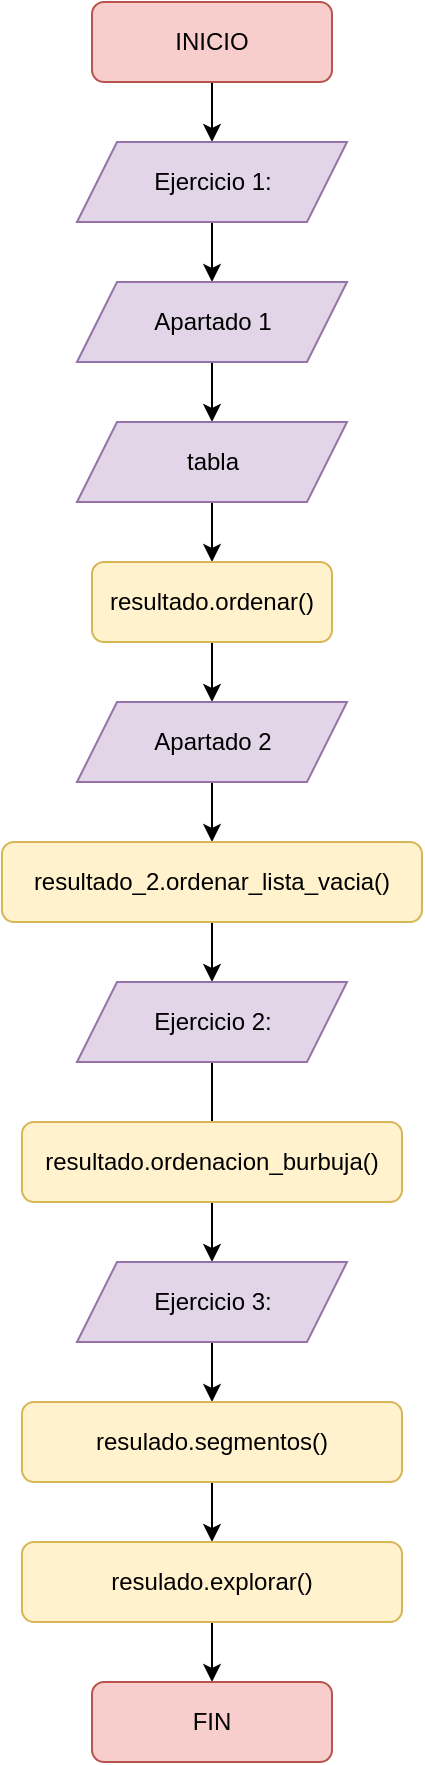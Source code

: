 <mxfile version="16.6.6" type="github">
  <diagram id="C5RBs43oDa-KdzZeNtuy" name="Page-1">
    <mxGraphModel dx="782" dy="436" grid="1" gridSize="10" guides="1" tooltips="1" connect="1" arrows="1" fold="1" page="1" pageScale="1" pageWidth="827" pageHeight="1169" math="0" shadow="0">
      <root>
        <mxCell id="WIyWlLk6GJQsqaUBKTNV-0" />
        <mxCell id="WIyWlLk6GJQsqaUBKTNV-1" parent="WIyWlLk6GJQsqaUBKTNV-0" />
        <mxCell id="mF7ugIjlvZ4SNHsndyJy-25" style="edgeStyle=orthogonalEdgeStyle;rounded=0;orthogonalLoop=1;jettySize=auto;html=1;exitX=0.5;exitY=1;exitDx=0;exitDy=0;entryX=0.5;entryY=0;entryDx=0;entryDy=0;" edge="1" parent="WIyWlLk6GJQsqaUBKTNV-1" source="mF7ugIjlvZ4SNHsndyJy-5" target="mF7ugIjlvZ4SNHsndyJy-10">
          <mxGeometry relative="1" as="geometry" />
        </mxCell>
        <mxCell id="mF7ugIjlvZ4SNHsndyJy-5" value="INICIO" style="rounded=1;whiteSpace=wrap;html=1;fontSize=12;glass=0;strokeWidth=1;shadow=0;fillColor=#f8cecc;strokeColor=#b85450;" vertex="1" parent="WIyWlLk6GJQsqaUBKTNV-1">
          <mxGeometry x="160" y="80" width="120" height="40" as="geometry" />
        </mxCell>
        <mxCell id="mF7ugIjlvZ4SNHsndyJy-26" style="edgeStyle=orthogonalEdgeStyle;rounded=0;orthogonalLoop=1;jettySize=auto;html=1;exitX=0.5;exitY=1;exitDx=0;exitDy=0;entryX=0.5;entryY=0;entryDx=0;entryDy=0;" edge="1" parent="WIyWlLk6GJQsqaUBKTNV-1" source="mF7ugIjlvZ4SNHsndyJy-10" target="mF7ugIjlvZ4SNHsndyJy-13">
          <mxGeometry relative="1" as="geometry" />
        </mxCell>
        <mxCell id="mF7ugIjlvZ4SNHsndyJy-10" value="Ejercicio 1:" style="shape=parallelogram;perimeter=parallelogramPerimeter;whiteSpace=wrap;html=1;fixedSize=1;fillColor=#e1d5e7;strokeColor=#9673a6;" vertex="1" parent="WIyWlLk6GJQsqaUBKTNV-1">
          <mxGeometry x="152.5" y="150" width="135" height="40" as="geometry" />
        </mxCell>
        <mxCell id="mF7ugIjlvZ4SNHsndyJy-27" style="edgeStyle=orthogonalEdgeStyle;rounded=0;orthogonalLoop=1;jettySize=auto;html=1;exitX=0.5;exitY=1;exitDx=0;exitDy=0;entryX=0.5;entryY=0;entryDx=0;entryDy=0;" edge="1" parent="WIyWlLk6GJQsqaUBKTNV-1" source="mF7ugIjlvZ4SNHsndyJy-13" target="mF7ugIjlvZ4SNHsndyJy-14">
          <mxGeometry relative="1" as="geometry" />
        </mxCell>
        <mxCell id="mF7ugIjlvZ4SNHsndyJy-13" value="Apartado 1" style="shape=parallelogram;perimeter=parallelogramPerimeter;whiteSpace=wrap;html=1;fixedSize=1;fillColor=#e1d5e7;strokeColor=#9673a6;" vertex="1" parent="WIyWlLk6GJQsqaUBKTNV-1">
          <mxGeometry x="152.5" y="220" width="135" height="40" as="geometry" />
        </mxCell>
        <mxCell id="mF7ugIjlvZ4SNHsndyJy-28" style="edgeStyle=orthogonalEdgeStyle;rounded=0;orthogonalLoop=1;jettySize=auto;html=1;exitX=0.5;exitY=1;exitDx=0;exitDy=0;entryX=0.5;entryY=0;entryDx=0;entryDy=0;" edge="1" parent="WIyWlLk6GJQsqaUBKTNV-1" source="mF7ugIjlvZ4SNHsndyJy-14" target="mF7ugIjlvZ4SNHsndyJy-16">
          <mxGeometry relative="1" as="geometry" />
        </mxCell>
        <mxCell id="mF7ugIjlvZ4SNHsndyJy-14" value="tabla" style="shape=parallelogram;perimeter=parallelogramPerimeter;whiteSpace=wrap;html=1;fixedSize=1;fillColor=#e1d5e7;strokeColor=#9673a6;" vertex="1" parent="WIyWlLk6GJQsqaUBKTNV-1">
          <mxGeometry x="152.5" y="290" width="135" height="40" as="geometry" />
        </mxCell>
        <mxCell id="mF7ugIjlvZ4SNHsndyJy-29" style="edgeStyle=orthogonalEdgeStyle;rounded=0;orthogonalLoop=1;jettySize=auto;html=1;exitX=0.5;exitY=1;exitDx=0;exitDy=0;entryX=0.5;entryY=0;entryDx=0;entryDy=0;" edge="1" parent="WIyWlLk6GJQsqaUBKTNV-1" source="mF7ugIjlvZ4SNHsndyJy-16" target="mF7ugIjlvZ4SNHsndyJy-17">
          <mxGeometry relative="1" as="geometry" />
        </mxCell>
        <mxCell id="mF7ugIjlvZ4SNHsndyJy-16" value="resultado.ordenar()" style="rounded=1;whiteSpace=wrap;html=1;fontSize=12;glass=0;strokeWidth=1;shadow=0;fillColor=#fff2cc;strokeColor=#d6b656;" vertex="1" parent="WIyWlLk6GJQsqaUBKTNV-1">
          <mxGeometry x="160" y="360" width="120" height="40" as="geometry" />
        </mxCell>
        <mxCell id="mF7ugIjlvZ4SNHsndyJy-30" style="edgeStyle=orthogonalEdgeStyle;rounded=0;orthogonalLoop=1;jettySize=auto;html=1;exitX=0.5;exitY=1;exitDx=0;exitDy=0;entryX=0.5;entryY=0;entryDx=0;entryDy=0;" edge="1" parent="WIyWlLk6GJQsqaUBKTNV-1" source="mF7ugIjlvZ4SNHsndyJy-17" target="mF7ugIjlvZ4SNHsndyJy-18">
          <mxGeometry relative="1" as="geometry" />
        </mxCell>
        <mxCell id="mF7ugIjlvZ4SNHsndyJy-17" value="Apartado 2" style="shape=parallelogram;perimeter=parallelogramPerimeter;whiteSpace=wrap;html=1;fixedSize=1;fillColor=#e1d5e7;strokeColor=#9673a6;" vertex="1" parent="WIyWlLk6GJQsqaUBKTNV-1">
          <mxGeometry x="152.5" y="430" width="135" height="40" as="geometry" />
        </mxCell>
        <mxCell id="mF7ugIjlvZ4SNHsndyJy-31" style="edgeStyle=orthogonalEdgeStyle;rounded=0;orthogonalLoop=1;jettySize=auto;html=1;exitX=0.5;exitY=1;exitDx=0;exitDy=0;entryX=0.5;entryY=0;entryDx=0;entryDy=0;" edge="1" parent="WIyWlLk6GJQsqaUBKTNV-1" source="mF7ugIjlvZ4SNHsndyJy-18" target="mF7ugIjlvZ4SNHsndyJy-19">
          <mxGeometry relative="1" as="geometry" />
        </mxCell>
        <mxCell id="mF7ugIjlvZ4SNHsndyJy-18" value="resultado_2.ordenar_lista_vacia()" style="rounded=1;whiteSpace=wrap;html=1;fontSize=12;glass=0;strokeWidth=1;shadow=0;fillColor=#fff2cc;strokeColor=#d6b656;" vertex="1" parent="WIyWlLk6GJQsqaUBKTNV-1">
          <mxGeometry x="115" y="500" width="210" height="40" as="geometry" />
        </mxCell>
        <mxCell id="mF7ugIjlvZ4SNHsndyJy-32" style="edgeStyle=orthogonalEdgeStyle;rounded=0;orthogonalLoop=1;jettySize=auto;html=1;exitX=0.5;exitY=1;exitDx=0;exitDy=0;" edge="1" parent="WIyWlLk6GJQsqaUBKTNV-1" source="mF7ugIjlvZ4SNHsndyJy-19">
          <mxGeometry relative="1" as="geometry">
            <mxPoint x="220" y="650" as="targetPoint" />
          </mxGeometry>
        </mxCell>
        <mxCell id="mF7ugIjlvZ4SNHsndyJy-19" value="Ejercicio 2:" style="shape=parallelogram;perimeter=parallelogramPerimeter;whiteSpace=wrap;html=1;fixedSize=1;fillColor=#e1d5e7;strokeColor=#9673a6;" vertex="1" parent="WIyWlLk6GJQsqaUBKTNV-1">
          <mxGeometry x="152.5" y="570" width="135" height="40" as="geometry" />
        </mxCell>
        <mxCell id="mF7ugIjlvZ4SNHsndyJy-33" style="edgeStyle=orthogonalEdgeStyle;rounded=0;orthogonalLoop=1;jettySize=auto;html=1;exitX=0.5;exitY=1;exitDx=0;exitDy=0;entryX=0.5;entryY=0;entryDx=0;entryDy=0;" edge="1" parent="WIyWlLk6GJQsqaUBKTNV-1" source="mF7ugIjlvZ4SNHsndyJy-20" target="mF7ugIjlvZ4SNHsndyJy-21">
          <mxGeometry relative="1" as="geometry" />
        </mxCell>
        <mxCell id="mF7ugIjlvZ4SNHsndyJy-20" value="resultado.ordenacion_burbuja()" style="rounded=1;whiteSpace=wrap;html=1;fontSize=12;glass=0;strokeWidth=1;shadow=0;fillColor=#fff2cc;strokeColor=#d6b656;" vertex="1" parent="WIyWlLk6GJQsqaUBKTNV-1">
          <mxGeometry x="125" y="640" width="190" height="40" as="geometry" />
        </mxCell>
        <mxCell id="mF7ugIjlvZ4SNHsndyJy-34" style="edgeStyle=orthogonalEdgeStyle;rounded=0;orthogonalLoop=1;jettySize=auto;html=1;exitX=0.5;exitY=1;exitDx=0;exitDy=0;" edge="1" parent="WIyWlLk6GJQsqaUBKTNV-1" source="mF7ugIjlvZ4SNHsndyJy-21" target="mF7ugIjlvZ4SNHsndyJy-22">
          <mxGeometry relative="1" as="geometry" />
        </mxCell>
        <mxCell id="mF7ugIjlvZ4SNHsndyJy-21" value="Ejercicio 3:" style="shape=parallelogram;perimeter=parallelogramPerimeter;whiteSpace=wrap;html=1;fixedSize=1;fillColor=#e1d5e7;strokeColor=#9673a6;" vertex="1" parent="WIyWlLk6GJQsqaUBKTNV-1">
          <mxGeometry x="152.5" y="710" width="135" height="40" as="geometry" />
        </mxCell>
        <mxCell id="mF7ugIjlvZ4SNHsndyJy-35" style="edgeStyle=orthogonalEdgeStyle;rounded=0;orthogonalLoop=1;jettySize=auto;html=1;exitX=0.5;exitY=1;exitDx=0;exitDy=0;entryX=0.5;entryY=0;entryDx=0;entryDy=0;" edge="1" parent="WIyWlLk6GJQsqaUBKTNV-1" source="mF7ugIjlvZ4SNHsndyJy-22" target="mF7ugIjlvZ4SNHsndyJy-24">
          <mxGeometry relative="1" as="geometry" />
        </mxCell>
        <mxCell id="mF7ugIjlvZ4SNHsndyJy-22" value="resulado.segmentos()" style="rounded=1;whiteSpace=wrap;html=1;fontSize=12;glass=0;strokeWidth=1;shadow=0;fillColor=#fff2cc;strokeColor=#d6b656;" vertex="1" parent="WIyWlLk6GJQsqaUBKTNV-1">
          <mxGeometry x="125" y="780" width="190" height="40" as="geometry" />
        </mxCell>
        <mxCell id="mF7ugIjlvZ4SNHsndyJy-37" style="edgeStyle=orthogonalEdgeStyle;rounded=0;orthogonalLoop=1;jettySize=auto;html=1;exitX=0.5;exitY=1;exitDx=0;exitDy=0;entryX=0.5;entryY=0;entryDx=0;entryDy=0;" edge="1" parent="WIyWlLk6GJQsqaUBKTNV-1" source="mF7ugIjlvZ4SNHsndyJy-24" target="mF7ugIjlvZ4SNHsndyJy-36">
          <mxGeometry relative="1" as="geometry" />
        </mxCell>
        <mxCell id="mF7ugIjlvZ4SNHsndyJy-24" value="resulado.explorar()" style="rounded=1;whiteSpace=wrap;html=1;fontSize=12;glass=0;strokeWidth=1;shadow=0;fillColor=#fff2cc;strokeColor=#d6b656;" vertex="1" parent="WIyWlLk6GJQsqaUBKTNV-1">
          <mxGeometry x="125" y="850" width="190" height="40" as="geometry" />
        </mxCell>
        <mxCell id="mF7ugIjlvZ4SNHsndyJy-36" value="FIN" style="rounded=1;whiteSpace=wrap;html=1;fontSize=12;glass=0;strokeWidth=1;shadow=0;fillColor=#f8cecc;strokeColor=#b85450;" vertex="1" parent="WIyWlLk6GJQsqaUBKTNV-1">
          <mxGeometry x="160" y="920" width="120" height="40" as="geometry" />
        </mxCell>
      </root>
    </mxGraphModel>
  </diagram>
</mxfile>
